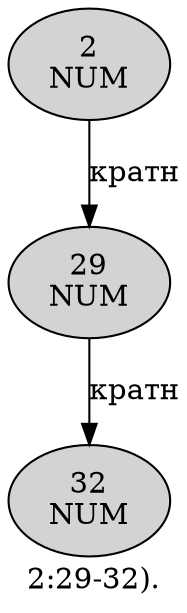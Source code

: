 digraph SENTENCE_1030 {
	graph [label="2:29-32)."]
	node [style=filled]
		0 [label="2
NUM" color="" fillcolor=lightgray penwidth=1 shape=ellipse]
		2 [label="29
NUM" color="" fillcolor=lightgray penwidth=1 shape=ellipse]
		4 [label="32
NUM" color="" fillcolor=lightgray penwidth=1 shape=ellipse]
			2 -> 4 [label="кратн"]
			0 -> 2 [label="кратн"]
}